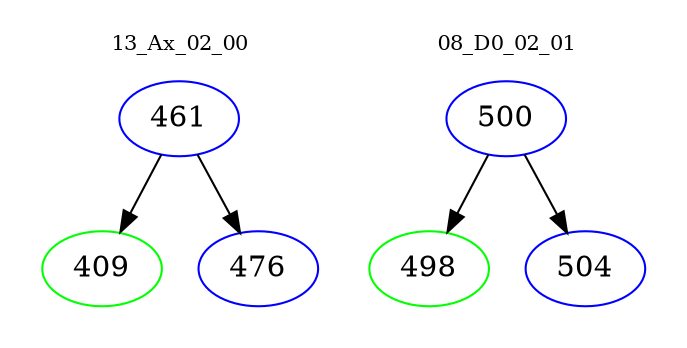 digraph{
subgraph cluster_0 {
color = white
label = "13_Ax_02_00";
fontsize=10;
T0_461 [label="461", color="blue"]
T0_461 -> T0_409 [color="black"]
T0_409 [label="409", color="green"]
T0_461 -> T0_476 [color="black"]
T0_476 [label="476", color="blue"]
}
subgraph cluster_1 {
color = white
label = "08_D0_02_01";
fontsize=10;
T1_500 [label="500", color="blue"]
T1_500 -> T1_498 [color="black"]
T1_498 [label="498", color="green"]
T1_500 -> T1_504 [color="black"]
T1_504 [label="504", color="blue"]
}
}
